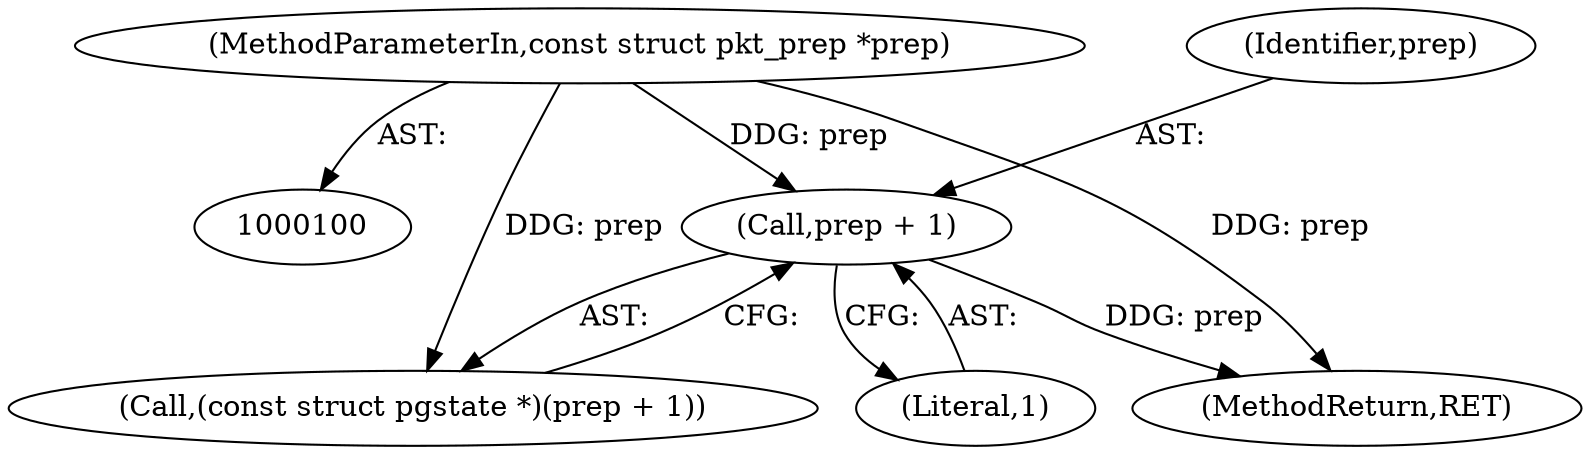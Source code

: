 digraph "0_tcpdump_3ed82f4ed0095768529afc22b923c8f7171fff70_0@pointer" {
"1000138" [label="(Call,prep + 1)"];
"1000102" [label="(MethodParameterIn,const struct pkt_prep *prep)"];
"1000252" [label="(MethodReturn,RET)"];
"1000136" [label="(Call,(const struct pgstate *)(prep + 1))"];
"1000102" [label="(MethodParameterIn,const struct pkt_prep *prep)"];
"1000140" [label="(Literal,1)"];
"1000139" [label="(Identifier,prep)"];
"1000138" [label="(Call,prep + 1)"];
"1000138" -> "1000136"  [label="AST: "];
"1000138" -> "1000140"  [label="CFG: "];
"1000139" -> "1000138"  [label="AST: "];
"1000140" -> "1000138"  [label="AST: "];
"1000136" -> "1000138"  [label="CFG: "];
"1000138" -> "1000252"  [label="DDG: prep"];
"1000102" -> "1000138"  [label="DDG: prep"];
"1000102" -> "1000100"  [label="AST: "];
"1000102" -> "1000252"  [label="DDG: prep"];
"1000102" -> "1000136"  [label="DDG: prep"];
}
